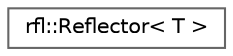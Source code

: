 digraph "类继承关系图"
{
 // LATEX_PDF_SIZE
  bgcolor="transparent";
  edge [fontname=Helvetica,fontsize=10,labelfontname=Helvetica,labelfontsize=10];
  node [fontname=Helvetica,fontsize=10,shape=box,height=0.2,width=0.4];
  rankdir="LR";
  Node0 [id="Node000000",label="rfl::Reflector\< T \>",height=0.2,width=0.4,color="grey40", fillcolor="white", style="filled",URL="$structrfl_1_1_reflector.html",tooltip=" "];
}
